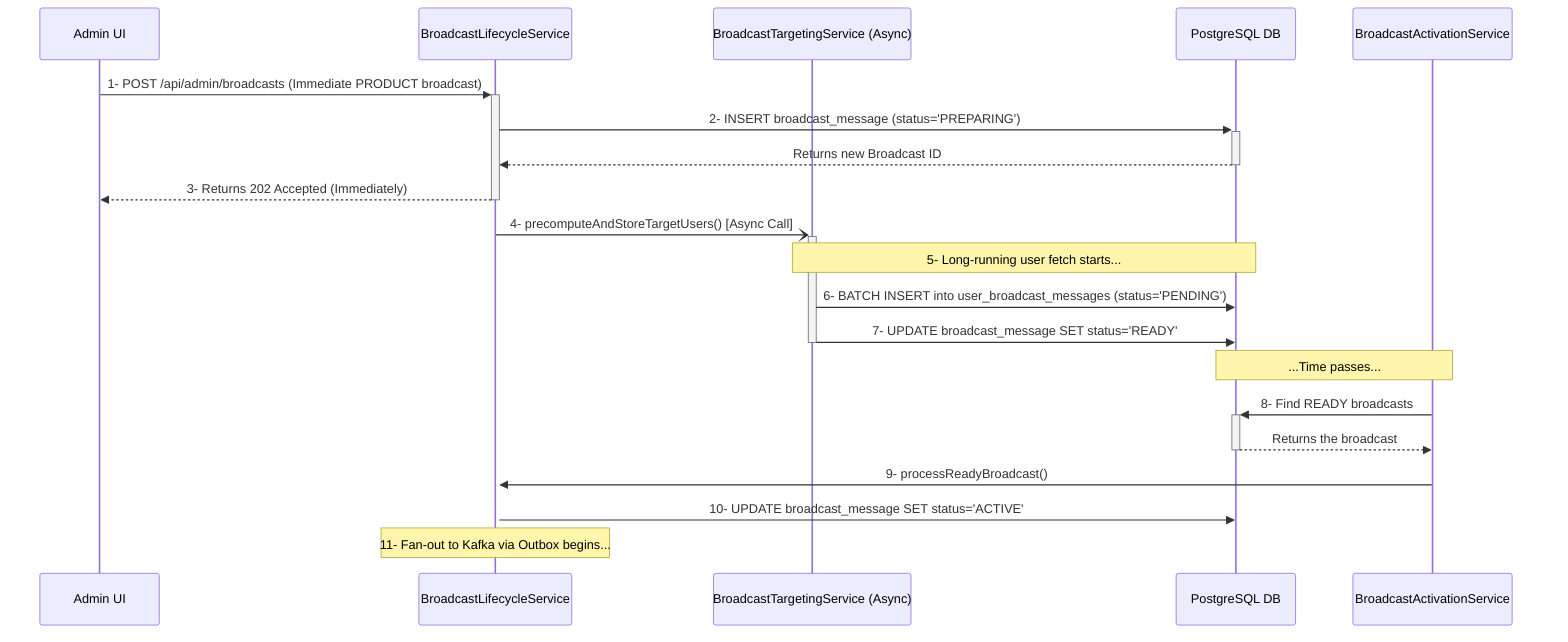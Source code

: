 sequenceDiagram
    participant AdminUI as Admin UI
    participant AdminSvc as BroadcastLifecycleService
    participant TargetingSvc as BroadcastTargetingService (Async)
    participant DB as PostgreSQL DB
    participant Scheduler as BroadcastActivationService

    AdminUI->>+AdminSvc: 1- POST /api/admin/broadcasts (Immediate PRODUCT broadcast)
    AdminSvc->>+DB: 2- INSERT broadcast_message (status='PREPARING')
    DB-->>-AdminSvc: Returns new Broadcast ID
    AdminSvc-->>-AdminUI: 3- Returns 202 Accepted (Immediately)
    
    AdminSvc-)+TargetingSvc: 4- precomputeAndStoreTargetUsers() [Async Call]
    Note over TargetingSvc, DB: 5- Long-running user fetch starts... 
    
    TargetingSvc->>DB: 6- BATCH INSERT into user_broadcast_messages (status='PENDING')
    TargetingSvc->>DB: 7- UPDATE broadcast_message SET status='READY'
    
    deactivate TargetingSvc
    
    Note over Scheduler, DB: ...Time passes...
    
    Scheduler->>+DB: 8- Find READY broadcasts
    DB-->>-Scheduler: Returns the broadcast
    
    Scheduler->>+AdminSvc: 9- processReadyBroadcast()
    AdminSvc->>DB: 10- UPDATE broadcast_message SET status='ACTIVE'
    Note over AdminSvc: 11- Fan-out to Kafka via Outbox begins...